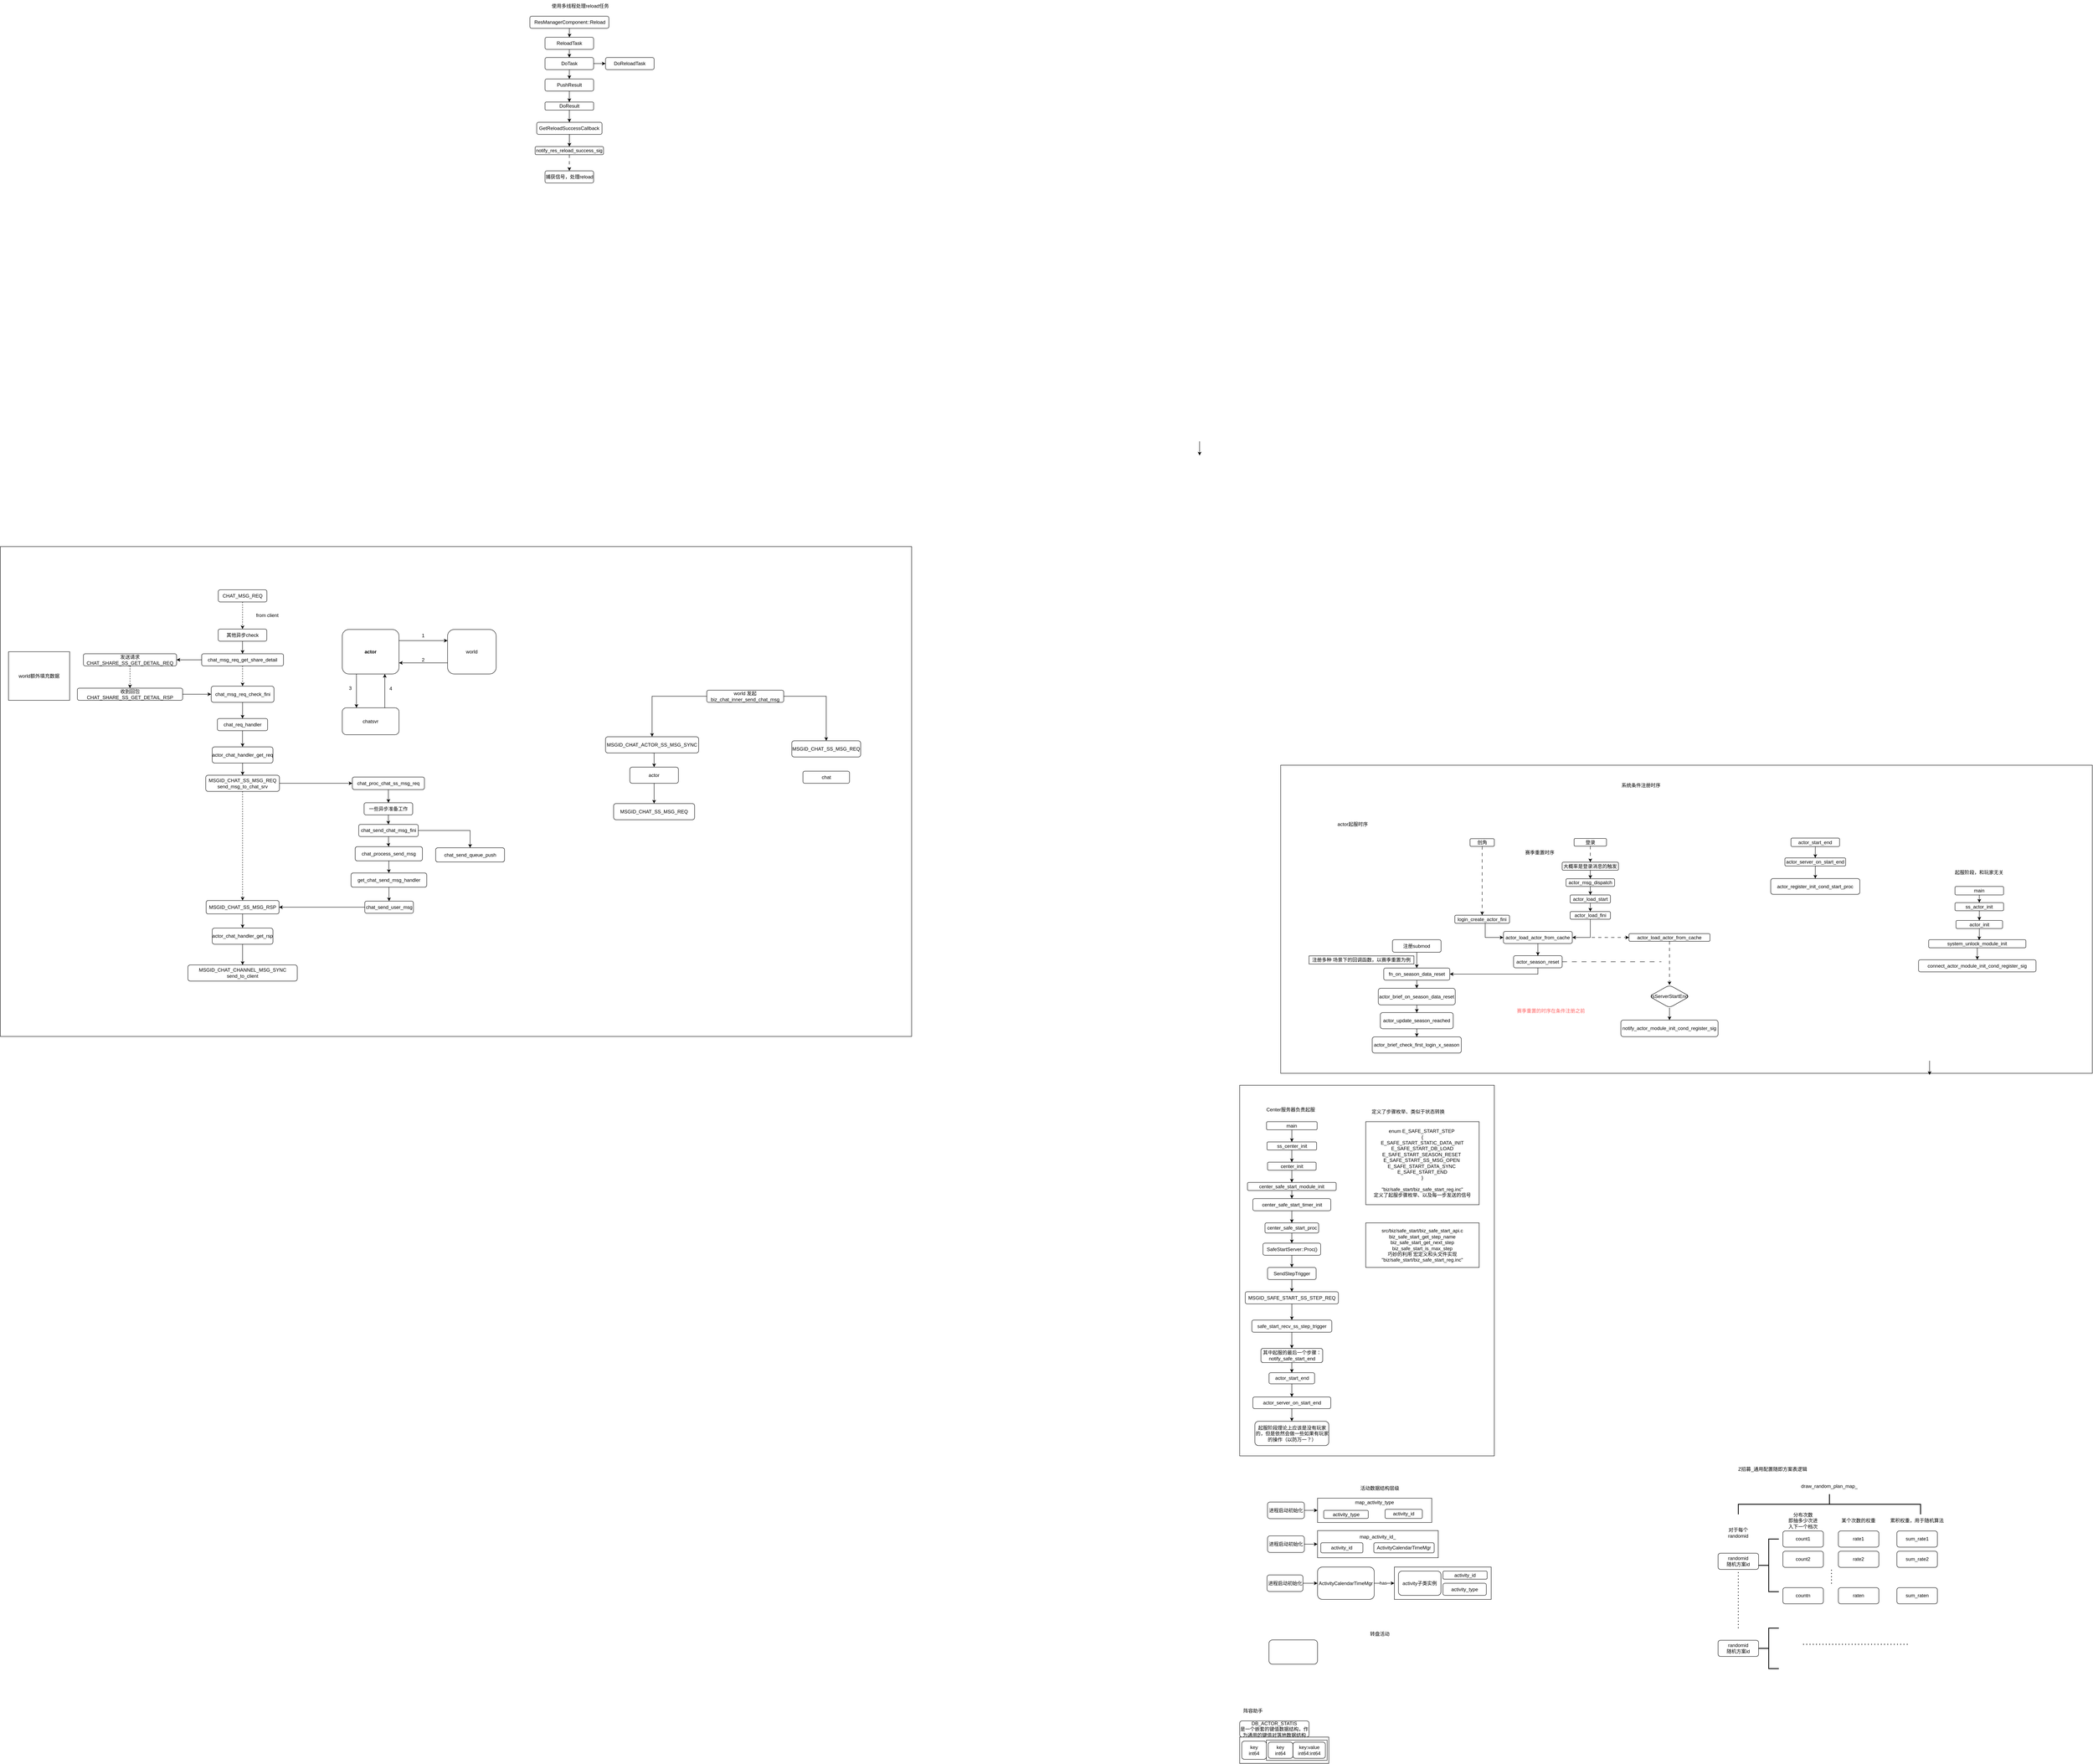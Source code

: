 <mxfile version="27.1.4">
  <diagram name="第 1 页" id="qeNGuSvpjeobcAF4kE78">
    <mxGraphModel dx="5676" dy="2407" grid="1" gridSize="10" guides="1" tooltips="1" connect="1" arrows="1" fold="1" page="1" pageScale="1" pageWidth="827" pageHeight="1169" math="0" shadow="0">
      <root>
        <mxCell id="0" />
        <mxCell id="1" parent="0" />
        <mxCell id="cu289itAmU5M3cn4rdSP-2" style="edgeStyle=orthogonalEdgeStyle;rounded=0;orthogonalLoop=1;jettySize=auto;html=1;" parent="1" source="cu289itAmU5M3cn4rdSP-1" target="cu289itAmU5M3cn4rdSP-5" edge="1">
          <mxGeometry relative="1" as="geometry">
            <mxPoint x="-1165.86" y="704.75" as="targetPoint" />
          </mxGeometry>
        </mxCell>
        <mxCell id="cu289itAmU5M3cn4rdSP-4" style="edgeStyle=orthogonalEdgeStyle;rounded=0;orthogonalLoop=1;jettySize=auto;html=1;" parent="1" source="cu289itAmU5M3cn4rdSP-1" target="cu289itAmU5M3cn4rdSP-6" edge="1">
          <mxGeometry relative="1" as="geometry">
            <mxPoint x="-1040.86" y="704.75" as="targetPoint" />
          </mxGeometry>
        </mxCell>
        <mxCell id="cu289itAmU5M3cn4rdSP-1" value="world 发起&lt;div&gt;&lt;span style=&quot;font-size: 12px;&quot;&gt;biz_chat_inner_send_chat_msg&lt;/span&gt;&lt;/div&gt;" style="rounded=1;whiteSpace=wrap;html=1;" parent="1" vertex="1">
          <mxGeometry x="-1085.86" y="584.75" width="190" height="30" as="geometry" />
        </mxCell>
        <mxCell id="cu289itAmU5M3cn4rdSP-9" style="edgeStyle=orthogonalEdgeStyle;rounded=0;orthogonalLoop=1;jettySize=auto;html=1;exitX=0.5;exitY=1;exitDx=0;exitDy=0;entryX=0.5;entryY=0;entryDx=0;entryDy=0;" parent="1" source="cu289itAmU5M3cn4rdSP-5" target="cu289itAmU5M3cn4rdSP-8" edge="1">
          <mxGeometry relative="1" as="geometry" />
        </mxCell>
        <mxCell id="cu289itAmU5M3cn4rdSP-5" value="&lt;span style=&quot;font-size: 12px;&quot;&gt;MSGID_CHAT_ACTOR_SS_MSG_SYNC&lt;/span&gt;" style="rounded=1;whiteSpace=wrap;html=1;" parent="1" vertex="1">
          <mxGeometry x="-1335.86" y="699.75" width="230" height="40" as="geometry" />
        </mxCell>
        <mxCell id="cu289itAmU5M3cn4rdSP-11" value="" style="edgeStyle=orthogonalEdgeStyle;rounded=0;orthogonalLoop=1;jettySize=auto;html=1;" parent="1" edge="1">
          <mxGeometry relative="1" as="geometry">
            <mxPoint x="131" y="-30" as="sourcePoint" />
            <mxPoint x="131" y="5" as="targetPoint" />
          </mxGeometry>
        </mxCell>
        <mxCell id="cu289itAmU5M3cn4rdSP-6" value="&lt;span style=&quot;font-size: 12px;&quot;&gt;MSGID_CHAT_SS_MSG_REQ&lt;/span&gt;" style="rounded=1;whiteSpace=wrap;html=1;" parent="1" vertex="1">
          <mxGeometry x="-875.86" y="709.75" width="170" height="40" as="geometry" />
        </mxCell>
        <mxCell id="cu289itAmU5M3cn4rdSP-13" value="" style="edgeStyle=orthogonalEdgeStyle;rounded=0;orthogonalLoop=1;jettySize=auto;html=1;" parent="1" source="cu289itAmU5M3cn4rdSP-8" target="cu289itAmU5M3cn4rdSP-12" edge="1">
          <mxGeometry relative="1" as="geometry" />
        </mxCell>
        <mxCell id="cu289itAmU5M3cn4rdSP-8" value="actor" style="rounded=1;whiteSpace=wrap;html=1;" parent="1" vertex="1">
          <mxGeometry x="-1275.86" y="774.75" width="120" height="40" as="geometry" />
        </mxCell>
        <mxCell id="cu289itAmU5M3cn4rdSP-10" value="chat" style="whiteSpace=wrap;html=1;rounded=1;" parent="1" vertex="1">
          <mxGeometry x="-848.36" y="784.75" width="115" height="30" as="geometry" />
        </mxCell>
        <mxCell id="cu289itAmU5M3cn4rdSP-12" value="&lt;span style=&quot;font-size: 12px;&quot;&gt;MSGID_CHAT_SS_MSG_REQ&lt;/span&gt;" style="whiteSpace=wrap;html=1;rounded=1;" parent="1" vertex="1">
          <mxGeometry x="-1315.86" y="864.75" width="200" height="40" as="geometry" />
        </mxCell>
        <mxCell id="B_ZItwu6gVvBXF_GVGWg-1" value="&lt;span style=&quot;font-size: 12px;&quot;&gt;actor_brief_check_first_login_x_season&lt;/span&gt;" style="rounded=1;whiteSpace=wrap;html=1;" parent="1" vertex="1">
          <mxGeometry x="557.25" y="1441" width="220" height="40" as="geometry" />
        </mxCell>
        <mxCell id="B_ZItwu6gVvBXF_GVGWg-6" style="edgeStyle=orthogonalEdgeStyle;rounded=0;orthogonalLoop=1;jettySize=auto;html=1;" parent="1" source="B_ZItwu6gVvBXF_GVGWg-2" target="B_ZItwu6gVvBXF_GVGWg-1" edge="1">
          <mxGeometry relative="1" as="geometry" />
        </mxCell>
        <mxCell id="B_ZItwu6gVvBXF_GVGWg-2" value="&lt;span style=&quot;font-size: 12px;&quot;&gt;actor_update_season_reached&lt;/span&gt;" style="rounded=1;whiteSpace=wrap;html=1;" parent="1" vertex="1">
          <mxGeometry x="577.25" y="1381" width="180" height="40" as="geometry" />
        </mxCell>
        <mxCell id="B_ZItwu6gVvBXF_GVGWg-3" value="actor起服时序" style="text;html=1;align=center;verticalAlign=middle;whiteSpace=wrap;rounded=0;" parent="1" vertex="1">
          <mxGeometry x="462.25" y="900.5" width="94" height="30" as="geometry" />
        </mxCell>
        <mxCell id="B_ZItwu6gVvBXF_GVGWg-5" style="edgeStyle=orthogonalEdgeStyle;rounded=0;orthogonalLoop=1;jettySize=auto;html=1;" parent="1" source="B_ZItwu6gVvBXF_GVGWg-4" target="B_ZItwu6gVvBXF_GVGWg-2" edge="1">
          <mxGeometry relative="1" as="geometry" />
        </mxCell>
        <mxCell id="B_ZItwu6gVvBXF_GVGWg-4" value="&lt;span style=&quot;font-size: 12px;&quot;&gt;actor_brief_on_season_data_reset&lt;/span&gt;" style="rounded=1;whiteSpace=wrap;html=1;" parent="1" vertex="1">
          <mxGeometry x="572.25" y="1321" width="190" height="41" as="geometry" />
        </mxCell>
        <mxCell id="B_ZItwu6gVvBXF_GVGWg-11" style="edgeStyle=orthogonalEdgeStyle;rounded=0;orthogonalLoop=1;jettySize=auto;html=1;entryX=0.5;entryY=0;entryDx=0;entryDy=0;" parent="1" source="B_ZItwu6gVvBXF_GVGWg-7" target="B_ZItwu6gVvBXF_GVGWg-10" edge="1">
          <mxGeometry relative="1" as="geometry" />
        </mxCell>
        <mxCell id="B_ZItwu6gVvBXF_GVGWg-7" value="注册submod" style="rounded=1;whiteSpace=wrap;html=1;" parent="1" vertex="1">
          <mxGeometry x="607.25" y="1201" width="120" height="31" as="geometry" />
        </mxCell>
        <mxCell id="B_ZItwu6gVvBXF_GVGWg-12" style="edgeStyle=orthogonalEdgeStyle;rounded=0;orthogonalLoop=1;jettySize=auto;html=1;entryX=0.5;entryY=0;entryDx=0;entryDy=0;" parent="1" source="B_ZItwu6gVvBXF_GVGWg-10" target="B_ZItwu6gVvBXF_GVGWg-4" edge="1">
          <mxGeometry relative="1" as="geometry" />
        </mxCell>
        <mxCell id="B_ZItwu6gVvBXF_GVGWg-10" value="&lt;span style=&quot;font-size: 12px;&quot;&gt;fn_on_season_data_reset&lt;/span&gt;" style="rounded=1;whiteSpace=wrap;html=1;" parent="1" vertex="1">
          <mxGeometry x="585.75" y="1271" width="163" height="30" as="geometry" />
        </mxCell>
        <mxCell id="B_ZItwu6gVvBXF_GVGWg-13" value="注册多种 场景下的回调函数，以赛季重置为例" style="rounded=0;whiteSpace=wrap;html=1;" parent="1" vertex="1">
          <mxGeometry x="401.25" y="1241" width="259" height="20" as="geometry" />
        </mxCell>
        <mxCell id="B_ZItwu6gVvBXF_GVGWg-36" style="edgeStyle=orthogonalEdgeStyle;rounded=0;orthogonalLoop=1;jettySize=auto;html=1;entryX=1;entryY=0.5;entryDx=0;entryDy=0;" parent="1" source="B_ZItwu6gVvBXF_GVGWg-14" target="B_ZItwu6gVvBXF_GVGWg-10" edge="1">
          <mxGeometry relative="1" as="geometry">
            <Array as="points">
              <mxPoint x="966.25" y="1285.5" />
            </Array>
          </mxGeometry>
        </mxCell>
        <mxCell id="B_ZItwu6gVvBXF_GVGWg-14" value="&lt;span style=&quot;font-size: 12px;&quot;&gt;actor_season_reset&lt;/span&gt;" style="rounded=1;whiteSpace=wrap;html=1;" parent="1" vertex="1">
          <mxGeometry x="906.25" y="1240.5" width="120" height="30" as="geometry" />
        </mxCell>
        <mxCell id="B_ZItwu6gVvBXF_GVGWg-35" style="edgeStyle=orthogonalEdgeStyle;rounded=0;orthogonalLoop=1;jettySize=auto;html=1;entryX=0.5;entryY=0;entryDx=0;entryDy=0;" parent="1" source="B_ZItwu6gVvBXF_GVGWg-15" target="B_ZItwu6gVvBXF_GVGWg-14" edge="1">
          <mxGeometry relative="1" as="geometry" />
        </mxCell>
        <mxCell id="B_ZItwu6gVvBXF_GVGWg-65" style="edgeStyle=orthogonalEdgeStyle;rounded=0;orthogonalLoop=1;jettySize=auto;html=1;exitX=1;exitY=0.5;exitDx=0;exitDy=0;dashed=1;dashPattern=8 8;" parent="1" source="B_ZItwu6gVvBXF_GVGWg-15" target="B_ZItwu6gVvBXF_GVGWg-54" edge="1">
          <mxGeometry relative="1" as="geometry" />
        </mxCell>
        <mxCell id="B_ZItwu6gVvBXF_GVGWg-15" value="&lt;span style=&quot;font-size: 12px;&quot;&gt;actor_load_actor_from_cache&lt;/span&gt;" style="rounded=1;whiteSpace=wrap;html=1;" parent="1" vertex="1">
          <mxGeometry x="881.25" y="1180.5" width="170" height="30" as="geometry" />
        </mxCell>
        <mxCell id="B_ZItwu6gVvBXF_GVGWg-30" style="edgeStyle=orthogonalEdgeStyle;rounded=0;orthogonalLoop=1;jettySize=auto;html=1;entryX=0;entryY=0.5;entryDx=0;entryDy=0;" parent="1" source="B_ZItwu6gVvBXF_GVGWg-16" target="B_ZItwu6gVvBXF_GVGWg-15" edge="1">
          <mxGeometry relative="1" as="geometry">
            <Array as="points">
              <mxPoint x="836.25" y="1195.5" />
            </Array>
          </mxGeometry>
        </mxCell>
        <mxCell id="B_ZItwu6gVvBXF_GVGWg-16" value="&lt;span style=&quot;font-size: 12px;&quot;&gt;login_create_actor_fini&lt;/span&gt;" style="rounded=1;whiteSpace=wrap;html=1;" parent="1" vertex="1">
          <mxGeometry x="761.25" y="1140.5" width="135" height="20" as="geometry" />
        </mxCell>
        <mxCell id="B_ZItwu6gVvBXF_GVGWg-34" style="edgeStyle=orthogonalEdgeStyle;rounded=0;orthogonalLoop=1;jettySize=auto;html=1;dashed=1;dashPattern=8 8;" parent="1" source="B_ZItwu6gVvBXF_GVGWg-17" target="B_ZItwu6gVvBXF_GVGWg-16" edge="1">
          <mxGeometry relative="1" as="geometry" />
        </mxCell>
        <mxCell id="B_ZItwu6gVvBXF_GVGWg-17" value="创角" style="rounded=1;whiteSpace=wrap;html=1;" parent="1" vertex="1">
          <mxGeometry x="798.75" y="951.5" width="60" height="19" as="geometry" />
        </mxCell>
        <mxCell id="B_ZItwu6gVvBXF_GVGWg-33" style="edgeStyle=orthogonalEdgeStyle;rounded=0;orthogonalLoop=1;jettySize=auto;html=1;entryX=0.5;entryY=0;entryDx=0;entryDy=0;dashed=1;dashPattern=8 8;" parent="1" source="B_ZItwu6gVvBXF_GVGWg-18" target="B_ZItwu6gVvBXF_GVGWg-22" edge="1">
          <mxGeometry relative="1" as="geometry" />
        </mxCell>
        <mxCell id="B_ZItwu6gVvBXF_GVGWg-18" value="登录" style="rounded=1;whiteSpace=wrap;html=1;" parent="1" vertex="1">
          <mxGeometry x="1055.75" y="951" width="80" height="19" as="geometry" />
        </mxCell>
        <mxCell id="B_ZItwu6gVvBXF_GVGWg-29" style="edgeStyle=orthogonalEdgeStyle;rounded=0;orthogonalLoop=1;jettySize=auto;html=1;entryX=1;entryY=0.5;entryDx=0;entryDy=0;" parent="1" source="B_ZItwu6gVvBXF_GVGWg-19" target="B_ZItwu6gVvBXF_GVGWg-15" edge="1">
          <mxGeometry relative="1" as="geometry" />
        </mxCell>
        <mxCell id="B_ZItwu6gVvBXF_GVGWg-19" value="&lt;span style=&quot;font-size: 12px;&quot;&gt;actor_load_fini&lt;/span&gt;" style="rounded=1;whiteSpace=wrap;html=1;" parent="1" vertex="1">
          <mxGeometry x="1046" y="1131.5" width="99.5" height="19" as="geometry" />
        </mxCell>
        <mxCell id="B_ZItwu6gVvBXF_GVGWg-28" style="edgeStyle=orthogonalEdgeStyle;rounded=0;orthogonalLoop=1;jettySize=auto;html=1;entryX=0.5;entryY=0;entryDx=0;entryDy=0;" parent="1" source="B_ZItwu6gVvBXF_GVGWg-20" target="B_ZItwu6gVvBXF_GVGWg-19" edge="1">
          <mxGeometry relative="1" as="geometry" />
        </mxCell>
        <mxCell id="B_ZItwu6gVvBXF_GVGWg-20" value="&lt;span style=&quot;font-size: 12px;&quot;&gt;actor_load_start&lt;/span&gt;" style="rounded=1;whiteSpace=wrap;html=1;" parent="1" vertex="1">
          <mxGeometry x="1046" y="1090.5" width="99.5" height="20" as="geometry" />
        </mxCell>
        <mxCell id="B_ZItwu6gVvBXF_GVGWg-26" style="edgeStyle=orthogonalEdgeStyle;rounded=0;orthogonalLoop=1;jettySize=auto;html=1;entryX=0.5;entryY=0;entryDx=0;entryDy=0;" parent="1" source="B_ZItwu6gVvBXF_GVGWg-21" target="B_ZItwu6gVvBXF_GVGWg-20" edge="1">
          <mxGeometry relative="1" as="geometry" />
        </mxCell>
        <mxCell id="B_ZItwu6gVvBXF_GVGWg-21" value="&lt;span style=&quot;font-size: 12px;&quot;&gt;actor_msg_dispatch&lt;/span&gt;" style="rounded=1;whiteSpace=wrap;html=1;" parent="1" vertex="1">
          <mxGeometry x="1035.75" y="1050.5" width="120" height="19" as="geometry" />
        </mxCell>
        <mxCell id="B_ZItwu6gVvBXF_GVGWg-23" style="edgeStyle=orthogonalEdgeStyle;rounded=0;orthogonalLoop=1;jettySize=auto;html=1;entryX=0.5;entryY=0;entryDx=0;entryDy=0;" parent="1" source="B_ZItwu6gVvBXF_GVGWg-22" target="B_ZItwu6gVvBXF_GVGWg-21" edge="1">
          <mxGeometry relative="1" as="geometry" />
        </mxCell>
        <mxCell id="B_ZItwu6gVvBXF_GVGWg-22" value="大概率是登录消息的触发" style="rounded=1;whiteSpace=wrap;html=1;" parent="1" vertex="1">
          <mxGeometry x="1026.25" y="1009.5" width="139" height="20" as="geometry" />
        </mxCell>
        <mxCell id="B_ZItwu6gVvBXF_GVGWg-37" value="赛季重置时序" style="text;html=1;align=center;verticalAlign=middle;whiteSpace=wrap;rounded=0;" parent="1" vertex="1">
          <mxGeometry x="921.25" y="970.5" width="100" height="30" as="geometry" />
        </mxCell>
        <mxCell id="B_ZItwu6gVvBXF_GVGWg-38" value="系统条件注册时序" style="text;html=1;align=center;verticalAlign=middle;whiteSpace=wrap;rounded=0;" parent="1" vertex="1">
          <mxGeometry x="1155.75" y="810.5" width="130" height="19" as="geometry" />
        </mxCell>
        <mxCell id="B_ZItwu6gVvBXF_GVGWg-39" value="&lt;span style=&quot;font-size: 12px;&quot;&gt;connect_actor_module_init_cond_register_sig&lt;/span&gt;" style="rounded=1;whiteSpace=wrap;html=1;" parent="1" vertex="1">
          <mxGeometry x="1906.25" y="1250.5" width="290" height="30" as="geometry" />
        </mxCell>
        <mxCell id="B_ZItwu6gVvBXF_GVGWg-51" style="edgeStyle=orthogonalEdgeStyle;rounded=0;orthogonalLoop=1;jettySize=auto;html=1;" parent="1" source="B_ZItwu6gVvBXF_GVGWg-40" target="B_ZItwu6gVvBXF_GVGWg-39" edge="1">
          <mxGeometry relative="1" as="geometry" />
        </mxCell>
        <mxCell id="B_ZItwu6gVvBXF_GVGWg-40" value="&lt;span style=&quot;font-size: 12px;&quot;&gt;system_unlock_module_init&lt;/span&gt;" style="rounded=1;whiteSpace=wrap;html=1;" parent="1" vertex="1">
          <mxGeometry x="1931.25" y="1201" width="240" height="20" as="geometry" />
        </mxCell>
        <mxCell id="B_ZItwu6gVvBXF_GVGWg-41" value="&lt;span style=&quot;font-size: 12px;&quot;&gt;actor_init&lt;/span&gt;" style="rounded=1;whiteSpace=wrap;html=1;" parent="1" vertex="1">
          <mxGeometry x="1998.75" y="1153.5" width="115" height="20" as="geometry" />
        </mxCell>
        <mxCell id="B_ZItwu6gVvBXF_GVGWg-48" style="edgeStyle=orthogonalEdgeStyle;rounded=0;orthogonalLoop=1;jettySize=auto;html=1;entryX=0.5;entryY=0;entryDx=0;entryDy=0;" parent="1" source="B_ZItwu6gVvBXF_GVGWg-42" target="B_ZItwu6gVvBXF_GVGWg-41" edge="1">
          <mxGeometry relative="1" as="geometry" />
        </mxCell>
        <mxCell id="B_ZItwu6gVvBXF_GVGWg-42" value="&lt;span style=&quot;font-size: 12px;&quot;&gt;ss_actor_init&lt;/span&gt;" style="rounded=1;whiteSpace=wrap;html=1;" parent="1" vertex="1">
          <mxGeometry x="1996.25" y="1109.5" width="120" height="20" as="geometry" />
        </mxCell>
        <mxCell id="B_ZItwu6gVvBXF_GVGWg-45" style="edgeStyle=orthogonalEdgeStyle;rounded=0;orthogonalLoop=1;jettySize=auto;html=1;exitX=0.5;exitY=1;exitDx=0;exitDy=0;entryX=0.5;entryY=0;entryDx=0;entryDy=0;" parent="1" source="B_ZItwu6gVvBXF_GVGWg-43" target="B_ZItwu6gVvBXF_GVGWg-42" edge="1">
          <mxGeometry relative="1" as="geometry" />
        </mxCell>
        <mxCell id="B_ZItwu6gVvBXF_GVGWg-43" value="&lt;span style=&quot;font-size: 12px;&quot;&gt;main&lt;/span&gt;" style="rounded=1;whiteSpace=wrap;html=1;" parent="1" vertex="1">
          <mxGeometry x="1996.25" y="1069.5" width="120" height="21" as="geometry" />
        </mxCell>
        <mxCell id="B_ZItwu6gVvBXF_GVGWg-44" value="起服阶段，和玩家无关" style="text;html=1;align=center;verticalAlign=middle;whiteSpace=wrap;rounded=0;" parent="1" vertex="1">
          <mxGeometry x="1976.25" y="1019.5" width="160" height="30" as="geometry" />
        </mxCell>
        <mxCell id="B_ZItwu6gVvBXF_GVGWg-49" style="edgeStyle=orthogonalEdgeStyle;rounded=0;orthogonalLoop=1;jettySize=auto;html=1;entryX=0.518;entryY=0.048;entryDx=0;entryDy=0;entryPerimeter=0;" parent="1" source="B_ZItwu6gVvBXF_GVGWg-41" target="B_ZItwu6gVvBXF_GVGWg-40" edge="1">
          <mxGeometry relative="1" as="geometry" />
        </mxCell>
        <mxCell id="B_ZItwu6gVvBXF_GVGWg-53" value="&lt;span style=&quot;font-size: 12px;&quot;&gt;notify_actor_module_init_cond_register_sig&lt;/span&gt;" style="rounded=1;whiteSpace=wrap;html=1;" parent="1" vertex="1">
          <mxGeometry x="1171.25" y="1399.5" width="240" height="41" as="geometry" />
        </mxCell>
        <mxCell id="B_ZItwu6gVvBXF_GVGWg-56" value="" style="edgeStyle=orthogonalEdgeStyle;rounded=0;orthogonalLoop=1;jettySize=auto;html=1;dashed=1;dashPattern=8 8;" parent="1" source="B_ZItwu6gVvBXF_GVGWg-54" target="B_ZItwu6gVvBXF_GVGWg-55" edge="1">
          <mxGeometry relative="1" as="geometry" />
        </mxCell>
        <mxCell id="B_ZItwu6gVvBXF_GVGWg-54" value="&lt;span style=&quot;font-size: 12px;&quot;&gt;actor_load_actor_from_cache&lt;/span&gt;" style="rounded=1;whiteSpace=wrap;html=1;" parent="1" vertex="1">
          <mxGeometry x="1191.25" y="1186" width="200" height="19" as="geometry" />
        </mxCell>
        <mxCell id="B_ZItwu6gVvBXF_GVGWg-57" style="edgeStyle=orthogonalEdgeStyle;rounded=0;orthogonalLoop=1;jettySize=auto;html=1;entryX=0.5;entryY=0;entryDx=0;entryDy=0;" parent="1" source="B_ZItwu6gVvBXF_GVGWg-55" target="B_ZItwu6gVvBXF_GVGWg-53" edge="1">
          <mxGeometry relative="1" as="geometry" />
        </mxCell>
        <mxCell id="B_ZItwu6gVvBXF_GVGWg-55" value="&lt;span style=&quot;font-size: 12px;&quot;&gt;IsServerStartEnd&lt;/span&gt;" style="rhombus;whiteSpace=wrap;html=1;rounded=1;" parent="1" vertex="1">
          <mxGeometry x="1241.25" y="1313" width="100" height="56" as="geometry" />
        </mxCell>
        <mxCell id="B_ZItwu6gVvBXF_GVGWg-58" value="&lt;span style=&quot;font-size: 12px;&quot;&gt;actor_register_init_cond_start_proc&lt;/span&gt;" style="rounded=1;whiteSpace=wrap;html=1;" parent="1" vertex="1">
          <mxGeometry x="1541.25" y="1050" width="220" height="39" as="geometry" />
        </mxCell>
        <mxCell id="B_ZItwu6gVvBXF_GVGWg-62" style="edgeStyle=orthogonalEdgeStyle;rounded=0;orthogonalLoop=1;jettySize=auto;html=1;" parent="1" source="B_ZItwu6gVvBXF_GVGWg-59" target="B_ZItwu6gVvBXF_GVGWg-58" edge="1">
          <mxGeometry relative="1" as="geometry" />
        </mxCell>
        <mxCell id="B_ZItwu6gVvBXF_GVGWg-59" value="&lt;span style=&quot;font-size: 12px;&quot;&gt;actor_server_on_start_end&lt;/span&gt;" style="rounded=1;whiteSpace=wrap;html=1;" parent="1" vertex="1">
          <mxGeometry x="1576.25" y="999" width="150" height="20" as="geometry" />
        </mxCell>
        <mxCell id="B_ZItwu6gVvBXF_GVGWg-64" style="edgeStyle=orthogonalEdgeStyle;rounded=0;orthogonalLoop=1;jettySize=auto;html=1;entryX=0.5;entryY=0;entryDx=0;entryDy=0;" parent="1" source="B_ZItwu6gVvBXF_GVGWg-63" target="B_ZItwu6gVvBXF_GVGWg-59" edge="1">
          <mxGeometry relative="1" as="geometry" />
        </mxCell>
        <mxCell id="B_ZItwu6gVvBXF_GVGWg-63" value="&lt;span style=&quot;font-size: 12px;&quot;&gt;actor_start_end&lt;/span&gt;" style="rounded=1;whiteSpace=wrap;html=1;" parent="1" vertex="1">
          <mxGeometry x="1591.25" y="950" width="120" height="21" as="geometry" />
        </mxCell>
        <mxCell id="B_ZItwu6gVvBXF_GVGWg-66" value="" style="endArrow=none;html=1;rounded=0;exitX=1;exitY=0.5;exitDx=0;exitDy=0;dashed=1;dashPattern=12 12;" parent="1" source="B_ZItwu6gVvBXF_GVGWg-14" edge="1">
          <mxGeometry width="50" height="50" relative="1" as="geometry">
            <mxPoint x="1101.25" y="1300.5" as="sourcePoint" />
            <mxPoint x="1271.25" y="1255.5" as="targetPoint" />
          </mxGeometry>
        </mxCell>
        <mxCell id="B_ZItwu6gVvBXF_GVGWg-67" value="&lt;font style=&quot;color: rgb(255, 102, 102);&quot;&gt;赛季重置的时序在条件注册之前&lt;/font&gt;" style="text;html=1;align=center;verticalAlign=middle;whiteSpace=wrap;rounded=0;" parent="1" vertex="1">
          <mxGeometry x="906.25" y="1362" width="185" height="29.5" as="geometry" />
        </mxCell>
        <mxCell id="B_ZItwu6gVvBXF_GVGWg-68" value="Center服务器负责起服" style="text;html=1;align=center;verticalAlign=middle;whiteSpace=wrap;rounded=0;" parent="1" vertex="1">
          <mxGeometry x="241.25" y="1610.5" width="230" height="20" as="geometry" />
        </mxCell>
        <mxCell id="B_ZItwu6gVvBXF_GVGWg-71" value="" style="edgeStyle=orthogonalEdgeStyle;rounded=0;orthogonalLoop=1;jettySize=auto;html=1;" parent="1" source="B_ZItwu6gVvBXF_GVGWg-69" target="B_ZItwu6gVvBXF_GVGWg-70" edge="1">
          <mxGeometry relative="1" as="geometry" />
        </mxCell>
        <mxCell id="B_ZItwu6gVvBXF_GVGWg-69" value="main" style="rounded=1;whiteSpace=wrap;html=1;" parent="1" vertex="1">
          <mxGeometry x="296.25" y="1650.5" width="125" height="20" as="geometry" />
        </mxCell>
        <mxCell id="B_ZItwu6gVvBXF_GVGWg-73" value="" style="edgeStyle=orthogonalEdgeStyle;rounded=0;orthogonalLoop=1;jettySize=auto;html=1;" parent="1" source="B_ZItwu6gVvBXF_GVGWg-70" target="B_ZItwu6gVvBXF_GVGWg-72" edge="1">
          <mxGeometry relative="1" as="geometry" />
        </mxCell>
        <mxCell id="B_ZItwu6gVvBXF_GVGWg-70" value="&lt;span style=&quot;font-size: 12px;&quot;&gt;ss_center_init&lt;/span&gt;" style="whiteSpace=wrap;html=1;rounded=1;" parent="1" vertex="1">
          <mxGeometry x="297.5" y="1700.5" width="122.5" height="20" as="geometry" />
        </mxCell>
        <mxCell id="B_ZItwu6gVvBXF_GVGWg-75" style="edgeStyle=orthogonalEdgeStyle;rounded=0;orthogonalLoop=1;jettySize=auto;html=1;entryX=0.5;entryY=0;entryDx=0;entryDy=0;" parent="1" source="B_ZItwu6gVvBXF_GVGWg-72" target="B_ZItwu6gVvBXF_GVGWg-74" edge="1">
          <mxGeometry relative="1" as="geometry" />
        </mxCell>
        <mxCell id="B_ZItwu6gVvBXF_GVGWg-72" value="&lt;span style=&quot;font-size: 12px;&quot;&gt;center_init&lt;/span&gt;" style="whiteSpace=wrap;html=1;rounded=1;" parent="1" vertex="1">
          <mxGeometry x="298.75" y="1750.5" width="120" height="20" as="geometry" />
        </mxCell>
        <mxCell id="B_ZItwu6gVvBXF_GVGWg-77" style="edgeStyle=orthogonalEdgeStyle;rounded=0;orthogonalLoop=1;jettySize=auto;html=1;" parent="1" source="B_ZItwu6gVvBXF_GVGWg-74" target="B_ZItwu6gVvBXF_GVGWg-76" edge="1">
          <mxGeometry relative="1" as="geometry" />
        </mxCell>
        <mxCell id="B_ZItwu6gVvBXF_GVGWg-74" value="&lt;span style=&quot;font-size: 12px;&quot;&gt;center_safe_start_module_init&lt;/span&gt;" style="rounded=1;whiteSpace=wrap;html=1;" parent="1" vertex="1">
          <mxGeometry x="249.25" y="1800.5" width="219" height="20" as="geometry" />
        </mxCell>
        <mxCell id="B_ZItwu6gVvBXF_GVGWg-79" value="" style="edgeStyle=orthogonalEdgeStyle;rounded=0;orthogonalLoop=1;jettySize=auto;html=1;" parent="1" source="B_ZItwu6gVvBXF_GVGWg-76" target="B_ZItwu6gVvBXF_GVGWg-78" edge="1">
          <mxGeometry relative="1" as="geometry" />
        </mxCell>
        <mxCell id="B_ZItwu6gVvBXF_GVGWg-76" value="&lt;span style=&quot;font-size: 12px;&quot;&gt;center_safe_start_timer_init&lt;/span&gt;" style="rounded=1;whiteSpace=wrap;html=1;" parent="1" vertex="1">
          <mxGeometry x="262.5" y="1840.5" width="192.5" height="30" as="geometry" />
        </mxCell>
        <mxCell id="B_ZItwu6gVvBXF_GVGWg-81" value="" style="edgeStyle=orthogonalEdgeStyle;rounded=0;orthogonalLoop=1;jettySize=auto;html=1;" parent="1" source="B_ZItwu6gVvBXF_GVGWg-78" target="B_ZItwu6gVvBXF_GVGWg-80" edge="1">
          <mxGeometry relative="1" as="geometry" />
        </mxCell>
        <mxCell id="B_ZItwu6gVvBXF_GVGWg-78" value="&lt;span style=&quot;font-size: 12px;&quot;&gt;center_safe_start_proc&lt;/span&gt;" style="whiteSpace=wrap;html=1;rounded=1;" parent="1" vertex="1">
          <mxGeometry x="292.5" y="1900.5" width="132.5" height="25" as="geometry" />
        </mxCell>
        <mxCell id="B_ZItwu6gVvBXF_GVGWg-83" value="" style="edgeStyle=orthogonalEdgeStyle;rounded=0;orthogonalLoop=1;jettySize=auto;html=1;" parent="1" source="B_ZItwu6gVvBXF_GVGWg-80" target="B_ZItwu6gVvBXF_GVGWg-82" edge="1">
          <mxGeometry relative="1" as="geometry" />
        </mxCell>
        <mxCell id="B_ZItwu6gVvBXF_GVGWg-80" value="&lt;span style=&quot;font-size: 12px;&quot;&gt;SafeStartServer::Proc()&lt;/span&gt;" style="whiteSpace=wrap;html=1;rounded=1;" parent="1" vertex="1">
          <mxGeometry x="287.5" y="1950.5" width="142.5" height="30" as="geometry" />
        </mxCell>
        <mxCell id="B_ZItwu6gVvBXF_GVGWg-85" value="" style="edgeStyle=orthogonalEdgeStyle;rounded=0;orthogonalLoop=1;jettySize=auto;html=1;" parent="1" source="B_ZItwu6gVvBXF_GVGWg-82" target="B_ZItwu6gVvBXF_GVGWg-84" edge="1">
          <mxGeometry relative="1" as="geometry" />
        </mxCell>
        <mxCell id="B_ZItwu6gVvBXF_GVGWg-82" value="&lt;span style=&quot;font-size: 12px;&quot;&gt;SendStepTrigger&lt;/span&gt;" style="whiteSpace=wrap;html=1;rounded=1;" parent="1" vertex="1">
          <mxGeometry x="298.75" y="2010.5" width="120" height="30" as="geometry" />
        </mxCell>
        <mxCell id="B_ZItwu6gVvBXF_GVGWg-87" value="" style="edgeStyle=orthogonalEdgeStyle;rounded=0;orthogonalLoop=1;jettySize=auto;html=1;" parent="1" source="B_ZItwu6gVvBXF_GVGWg-84" target="B_ZItwu6gVvBXF_GVGWg-86" edge="1">
          <mxGeometry relative="1" as="geometry" />
        </mxCell>
        <mxCell id="B_ZItwu6gVvBXF_GVGWg-84" value="&lt;span style=&quot;font-size: 12px;&quot;&gt;MSGID_SAFE_START_SS_STEP_REQ&lt;/span&gt;" style="whiteSpace=wrap;html=1;rounded=1;" parent="1" vertex="1">
          <mxGeometry x="243.75" y="2070.5" width="230" height="30" as="geometry" />
        </mxCell>
        <mxCell id="B_ZItwu6gVvBXF_GVGWg-93" value="" style="edgeStyle=orthogonalEdgeStyle;rounded=0;orthogonalLoop=1;jettySize=auto;html=1;" parent="1" source="B_ZItwu6gVvBXF_GVGWg-86" target="B_ZItwu6gVvBXF_GVGWg-92" edge="1">
          <mxGeometry relative="1" as="geometry" />
        </mxCell>
        <mxCell id="B_ZItwu6gVvBXF_GVGWg-86" value="&lt;span style=&quot;font-size: 12px;&quot;&gt;safe_start_recv_ss_step_trigger&lt;/span&gt;" style="whiteSpace=wrap;html=1;rounded=1;" parent="1" vertex="1">
          <mxGeometry x="260" y="2140.5" width="197.5" height="30" as="geometry" />
        </mxCell>
        <mxCell id="B_ZItwu6gVvBXF_GVGWg-88" value="&lt;div&gt;&lt;span style=&quot;font-size: 12px;&quot;&gt;enum E_SAFE_START_STEP&amp;nbsp;&lt;/span&gt;&lt;/div&gt;&lt;div&gt;&lt;span style=&quot;font-size: 12px;&quot;&gt;{&lt;/span&gt;&lt;/div&gt;&lt;div&gt;&lt;span style=&quot;font-size: 12px;&quot;&gt;E_SAFE_START_STATIC_DATA_INIT&lt;/span&gt;&lt;/div&gt;&lt;div&gt;&lt;div style=&quot;&quot;&gt;&lt;span style=&quot;font-size: 12px;&quot;&gt;E_SAFE_START_DB_LOAD&lt;/span&gt;&lt;/div&gt;&lt;div style=&quot;&quot;&gt;&lt;span style=&quot;font-size: 12px;&quot;&gt;E_SAFE_START_SEASON_RESET&amp;nbsp;&lt;/span&gt;&lt;/div&gt;&lt;div style=&quot;&quot;&gt;&lt;span style=&quot;font-size: 12px;&quot;&gt;E_SAFE_START_SS_MSG_OPEN&amp;nbsp;&lt;/span&gt;&lt;/div&gt;&lt;div style=&quot;&quot;&gt;&lt;span style=&quot;font-size: 12px;&quot;&gt;E_SAFE_START_DATA_SYNC&amp;nbsp;&lt;/span&gt;&lt;/div&gt;&lt;div style=&quot;&quot;&gt;&lt;span style=&quot;font-size: 12px;&quot;&gt;E_SAFE_START_END&lt;/span&gt;&lt;/div&gt;&lt;/div&gt;&lt;div style=&quot;&quot;&gt;&lt;span style=&quot;font-size: 12px;&quot;&gt;}&lt;/span&gt;&lt;/div&gt;&lt;div style=&quot;&quot;&gt;&lt;span style=&quot;font-size: 12px;&quot;&gt;&lt;br&gt;&lt;/span&gt;&lt;/div&gt;&lt;div style=&quot;&quot;&gt;&lt;span style=&quot;font-size: 12px;&quot;&gt;&quot;biz/safe_start/biz_safe_start_reg.inc&quot;&lt;/span&gt;&lt;/div&gt;&lt;div style=&quot;&quot;&gt;&lt;span style=&quot;font-size: 12px;&quot;&gt;定义了起服步骤枚举、以及每一步发送的信号&lt;/span&gt;&lt;/div&gt;" style="rounded=0;whiteSpace=wrap;html=1;" parent="1" vertex="1">
          <mxGeometry x="541.25" y="1650.5" width="280" height="205" as="geometry" />
        </mxCell>
        <mxCell id="B_ZItwu6gVvBXF_GVGWg-89" value="定义了步骤枚举、类似于状态转换" style="text;html=1;align=center;verticalAlign=middle;whiteSpace=wrap;rounded=0;" parent="1" vertex="1">
          <mxGeometry x="540.75" y="1610.5" width="210" height="30" as="geometry" />
        </mxCell>
        <mxCell id="B_ZItwu6gVvBXF_GVGWg-91" value="&lt;span style=&quot;font-size: 12px;&quot;&gt;src/biz/safe_start/biz_safe_start_api.c&lt;/span&gt;&lt;div&gt;&lt;span style=&quot;font-size: 12px;&quot;&gt;biz_safe_start_get_step_name&lt;/span&gt;&lt;/div&gt;&lt;div&gt;&lt;span style=&quot;font-size: 12px;&quot;&gt;biz_safe_start_get_next_step&lt;/span&gt;&lt;/div&gt;&lt;div&gt;&lt;span style=&quot;font-size: 12px;&quot;&gt;biz_safe_start_is_max_step&lt;/span&gt;&lt;/div&gt;&lt;div&gt;&lt;span style=&quot;font-size: 12px;&quot;&gt;巧妙的利用 宏定义和头文件实现&lt;/span&gt;&lt;/div&gt;&lt;div&gt;&lt;span style=&quot;font-size: 12px;&quot;&gt;&quot;biz/safe_start/biz_safe_start_reg.inc&quot;&lt;/span&gt;&lt;/div&gt;" style="rounded=0;whiteSpace=wrap;html=1;" parent="1" vertex="1">
          <mxGeometry x="541.25" y="1900.5" width="280" height="110" as="geometry" />
        </mxCell>
        <mxCell id="B_ZItwu6gVvBXF_GVGWg-95" value="" style="edgeStyle=orthogonalEdgeStyle;rounded=0;orthogonalLoop=1;jettySize=auto;html=1;" parent="1" source="B_ZItwu6gVvBXF_GVGWg-92" target="B_ZItwu6gVvBXF_GVGWg-94" edge="1">
          <mxGeometry relative="1" as="geometry" />
        </mxCell>
        <mxCell id="B_ZItwu6gVvBXF_GVGWg-92" value="其中起服的最后一个步骤：&lt;div&gt;&lt;span style=&quot;font-size: 12px;&quot;&gt;notify_safe_start_end&lt;/span&gt;&lt;/div&gt;" style="whiteSpace=wrap;html=1;rounded=1;" parent="1" vertex="1">
          <mxGeometry x="282.5" y="2210.5" width="152.5" height="35" as="geometry" />
        </mxCell>
        <mxCell id="B_ZItwu6gVvBXF_GVGWg-97" value="" style="edgeStyle=orthogonalEdgeStyle;rounded=0;orthogonalLoop=1;jettySize=auto;html=1;" parent="1" source="B_ZItwu6gVvBXF_GVGWg-94" target="B_ZItwu6gVvBXF_GVGWg-96" edge="1">
          <mxGeometry relative="1" as="geometry" />
        </mxCell>
        <mxCell id="B_ZItwu6gVvBXF_GVGWg-94" value="&lt;span style=&quot;font-size: 12px;&quot;&gt;actor_start_end&lt;/span&gt;" style="whiteSpace=wrap;html=1;rounded=1;" parent="1" vertex="1">
          <mxGeometry x="302.5" y="2270.5" width="112.5" height="27.5" as="geometry" />
        </mxCell>
        <mxCell id="B_ZItwu6gVvBXF_GVGWg-99" value="" style="edgeStyle=orthogonalEdgeStyle;rounded=0;orthogonalLoop=1;jettySize=auto;html=1;" parent="1" source="B_ZItwu6gVvBXF_GVGWg-96" target="B_ZItwu6gVvBXF_GVGWg-98" edge="1">
          <mxGeometry relative="1" as="geometry" />
        </mxCell>
        <mxCell id="B_ZItwu6gVvBXF_GVGWg-96" value="&lt;span style=&quot;font-size: 12px;&quot;&gt;actor_server_on_start_end&lt;/span&gt;" style="whiteSpace=wrap;html=1;rounded=1;" parent="1" vertex="1">
          <mxGeometry x="262.5" y="2330.5" width="192.5" height="28.75" as="geometry" />
        </mxCell>
        <mxCell id="B_ZItwu6gVvBXF_GVGWg-98" value="起服阶段理论上应该是没有玩家的，但是依然会做一些如果有玩家的操作（以防万一？）" style="whiteSpace=wrap;html=1;rounded=1;" parent="1" vertex="1">
          <mxGeometry x="267.5" y="2390.5" width="182.5" height="60" as="geometry" />
        </mxCell>
        <mxCell id="zRoHCxFqhub0pgfLIG4p-1" value="" style="rounded=0;whiteSpace=wrap;html=1;fillColor=none;" parent="1" vertex="1">
          <mxGeometry x="331.25" y="770" width="2004" height="761" as="geometry" />
        </mxCell>
        <mxCell id="zRoHCxFqhub0pgfLIG4p-3" value="" style="rounded=0;whiteSpace=wrap;html=1;fillColor=none;" parent="1" vertex="1">
          <mxGeometry x="-2830" y="230" width="2250" height="1210" as="geometry" />
        </mxCell>
        <mxCell id="zRoHCxFqhub0pgfLIG4p-7" value="" style="edgeStyle=orthogonalEdgeStyle;rounded=0;orthogonalLoop=1;jettySize=auto;html=1;" parent="1" edge="1">
          <mxGeometry relative="1" as="geometry">
            <mxPoint x="1933.5" y="1500" as="sourcePoint" />
            <mxPoint x="1933.5" y="1535" as="targetPoint" />
          </mxGeometry>
        </mxCell>
        <mxCell id="zRoHCxFqhub0pgfLIG4p-8" value="" style="rounded=0;whiteSpace=wrap;html=1;fillColor=none;" parent="1" vertex="1">
          <mxGeometry x="230" y="1560.5" width="628.75" height="915.5" as="geometry" />
        </mxCell>
        <mxCell id="zRoHCxFqhub0pgfLIG4p-9" value="map_activity_type" style="text;html=1;align=center;verticalAlign=middle;whiteSpace=wrap;rounded=0;" parent="1" vertex="1">
          <mxGeometry x="473.25" y="2580.5" width="180" height="20" as="geometry" />
        </mxCell>
        <mxCell id="zRoHCxFqhub0pgfLIG4p-10" value="activity_id" style="rounded=1;whiteSpace=wrap;html=1;" parent="1" vertex="1">
          <mxGeometry x="430.25" y="2690.5" width="104" height="25" as="geometry" />
        </mxCell>
        <mxCell id="zRoHCxFqhub0pgfLIG4p-11" value="activity子类实例" style="rounded=1;whiteSpace=wrap;html=1;" parent="1" vertex="1">
          <mxGeometry x="622" y="2760.5" width="105" height="60" as="geometry" />
        </mxCell>
        <mxCell id="zRoHCxFqhub0pgfLIG4p-12" value="&lt;span style=&quot;font-size: 12px;&quot;&gt;ActivityCalendarTimeMgr&lt;/span&gt;" style="rounded=1;whiteSpace=wrap;html=1;" parent="1" vertex="1">
          <mxGeometry x="561.25" y="2690.5" width="149" height="25" as="geometry" />
        </mxCell>
        <mxCell id="zRoHCxFqhub0pgfLIG4p-13" value="activity_type" style="rounded=1;whiteSpace=wrap;html=1;" parent="1" vertex="1">
          <mxGeometry x="732" y="2790.5" width="107" height="30" as="geometry" />
        </mxCell>
        <mxCell id="zRoHCxFqhub0pgfLIG4p-15" value="" style="rounded=0;whiteSpace=wrap;html=1;fillColor=none;" parent="1" vertex="1">
          <mxGeometry x="422.25" y="2580.5" width="282" height="60" as="geometry" />
        </mxCell>
        <mxCell id="zRoHCxFqhub0pgfLIG4p-16" value="activity_id" style="rounded=1;whiteSpace=wrap;html=1;" parent="1" vertex="1">
          <mxGeometry x="732" y="2760.5" width="109" height="20" as="geometry" />
        </mxCell>
        <mxCell id="zRoHCxFqhub0pgfLIG4p-19" style="edgeStyle=orthogonalEdgeStyle;rounded=0;orthogonalLoop=1;jettySize=auto;html=1;entryX=0;entryY=0.5;entryDx=0;entryDy=0;" parent="1" source="zRoHCxFqhub0pgfLIG4p-17" target="zRoHCxFqhub0pgfLIG4p-18" edge="1">
          <mxGeometry relative="1" as="geometry" />
        </mxCell>
        <mxCell id="zRoHCxFqhub0pgfLIG4p-20" value="has" style="edgeLabel;html=1;align=center;verticalAlign=middle;resizable=0;points=[];" parent="zRoHCxFqhub0pgfLIG4p-19" vertex="1" connectable="0">
          <mxGeometry x="-0.139" y="1" relative="1" as="geometry">
            <mxPoint as="offset" />
          </mxGeometry>
        </mxCell>
        <mxCell id="zRoHCxFqhub0pgfLIG4p-17" value="&lt;span style=&quot;font-size: 12px;&quot;&gt;ActivityCalendarTimeMgr&lt;/span&gt;" style="rounded=1;whiteSpace=wrap;html=1;fillColor=none;" parent="1" vertex="1">
          <mxGeometry x="422.25" y="2750.5" width="140" height="80" as="geometry" />
        </mxCell>
        <mxCell id="zRoHCxFqhub0pgfLIG4p-18" value="" style="rounded=0;whiteSpace=wrap;html=1;fillColor=none;" parent="1" vertex="1">
          <mxGeometry x="612" y="2750.5" width="239" height="80" as="geometry" />
        </mxCell>
        <mxCell id="zRoHCxFqhub0pgfLIG4p-21" value="" style="rounded=0;whiteSpace=wrap;html=1;fillColor=none;" parent="1" vertex="1">
          <mxGeometry x="422.25" y="2660.5" width="298" height="67" as="geometry" />
        </mxCell>
        <mxCell id="zRoHCxFqhub0pgfLIG4p-22" value="map_activity_id_" style="text;html=1;align=center;verticalAlign=middle;whiteSpace=wrap;rounded=0;" parent="1" vertex="1">
          <mxGeometry x="541.25" y="2660.5" width="60" height="30" as="geometry" />
        </mxCell>
        <mxCell id="zRoHCxFqhub0pgfLIG4p-25" value="activity_type" style="rounded=1;whiteSpace=wrap;html=1;" parent="1" vertex="1">
          <mxGeometry x="437.5" y="2610.5" width="110" height="20" as="geometry" />
        </mxCell>
        <mxCell id="zRoHCxFqhub0pgfLIG4p-26" value="activity_id" style="rounded=1;whiteSpace=wrap;html=1;" parent="1" vertex="1">
          <mxGeometry x="589" y="2608" width="92" height="22.5" as="geometry" />
        </mxCell>
        <mxCell id="zRoHCxFqhub0pgfLIG4p-27" value="活动数据结构层级" style="text;html=1;align=center;verticalAlign=middle;whiteSpace=wrap;rounded=0;" parent="1" vertex="1">
          <mxGeometry x="511.25" y="2540.5" width="130" height="30" as="geometry" />
        </mxCell>
        <mxCell id="zRoHCxFqhub0pgfLIG4p-29" style="edgeStyle=orthogonalEdgeStyle;rounded=0;orthogonalLoop=1;jettySize=auto;html=1;entryX=0;entryY=0.5;entryDx=0;entryDy=0;" parent="1" source="zRoHCxFqhub0pgfLIG4p-28" target="zRoHCxFqhub0pgfLIG4p-15" edge="1">
          <mxGeometry relative="1" as="geometry" />
        </mxCell>
        <mxCell id="zRoHCxFqhub0pgfLIG4p-28" value="进程启动初始化" style="rounded=1;whiteSpace=wrap;html=1;" parent="1" vertex="1">
          <mxGeometry x="298.75" y="2590" width="91" height="41" as="geometry" />
        </mxCell>
        <mxCell id="zRoHCxFqhub0pgfLIG4p-31" style="edgeStyle=orthogonalEdgeStyle;rounded=0;orthogonalLoop=1;jettySize=auto;html=1;entryX=0;entryY=0.5;entryDx=0;entryDy=0;" parent="1" source="zRoHCxFqhub0pgfLIG4p-30" target="zRoHCxFqhub0pgfLIG4p-21" edge="1">
          <mxGeometry relative="1" as="geometry" />
        </mxCell>
        <mxCell id="zRoHCxFqhub0pgfLIG4p-30" value="进程启动初始化" style="rounded=1;whiteSpace=wrap;html=1;" parent="1" vertex="1">
          <mxGeometry x="298.75" y="2673.5" width="91" height="41" as="geometry" />
        </mxCell>
        <mxCell id="zRoHCxFqhub0pgfLIG4p-33" style="edgeStyle=orthogonalEdgeStyle;rounded=0;orthogonalLoop=1;jettySize=auto;html=1;entryX=0;entryY=0.5;entryDx=0;entryDy=0;" parent="1" source="zRoHCxFqhub0pgfLIG4p-32" target="zRoHCxFqhub0pgfLIG4p-17" edge="1">
          <mxGeometry relative="1" as="geometry" />
        </mxCell>
        <mxCell id="zRoHCxFqhub0pgfLIG4p-32" value="进程启动初始化" style="rounded=1;whiteSpace=wrap;html=1;" parent="1" vertex="1">
          <mxGeometry x="297.5" y="2770" width="88.75" height="41" as="geometry" />
        </mxCell>
        <mxCell id="zRoHCxFqhub0pgfLIG4p-34" value="转盘活动" style="text;html=1;align=center;verticalAlign=middle;whiteSpace=wrap;rounded=0;" parent="1" vertex="1">
          <mxGeometry x="546.25" y="2900.5" width="60" height="30" as="geometry" />
        </mxCell>
        <mxCell id="zRoHCxFqhub0pgfLIG4p-35" value="" style="rounded=1;whiteSpace=wrap;html=1;" parent="1" vertex="1">
          <mxGeometry x="302.25" y="2930.5" width="120" height="60" as="geometry" />
        </mxCell>
        <mxCell id="mee3YIci8tBRzsPqEMWJ-2" value="阵容助手" style="text;html=1;align=center;verticalAlign=middle;whiteSpace=wrap;rounded=0;" parent="1" vertex="1">
          <mxGeometry x="232.5" y="3090.5" width="60" height="30" as="geometry" />
        </mxCell>
        <mxCell id="mee3YIci8tBRzsPqEMWJ-3" value="key&lt;div&gt;int64&lt;/div&gt;" style="rounded=1;whiteSpace=wrap;html=1;" parent="1" vertex="1">
          <mxGeometry x="300.38" y="3183" width="61" height="40" as="geometry" />
        </mxCell>
        <mxCell id="mee3YIci8tBRzsPqEMWJ-4" value="key:value&lt;div&gt;int64:int64&lt;/div&gt;" style="rounded=1;whiteSpace=wrap;html=1;" parent="1" vertex="1">
          <mxGeometry x="361.63" y="3183" width="80" height="40" as="geometry" />
        </mxCell>
        <mxCell id="mee3YIci8tBRzsPqEMWJ-5" value="" style="rounded=0;whiteSpace=wrap;html=1;fillColor=none;" parent="1" vertex="1">
          <mxGeometry x="296" y="3178" width="150" height="50" as="geometry" />
        </mxCell>
        <mxCell id="mee3YIci8tBRzsPqEMWJ-6" value="key&lt;div&gt;int64&lt;/div&gt;" style="rounded=1;whiteSpace=wrap;html=1;" parent="1" vertex="1">
          <mxGeometry x="235" y="3180.5" width="61" height="45" as="geometry" />
        </mxCell>
        <mxCell id="mee3YIci8tBRzsPqEMWJ-7" value="" style="rounded=0;whiteSpace=wrap;html=1;fillColor=none;" parent="1" vertex="1">
          <mxGeometry x="230" y="3170.5" width="220" height="65" as="geometry" />
        </mxCell>
        <mxCell id="mee3YIci8tBRzsPqEMWJ-8" value="&lt;span style=&quot;font-size: 12px;&quot;&gt;DB_ACTOR_STATIS&lt;/span&gt;&lt;div&gt;是一个嵌套的键值数据结构，作为通用的键值对落地数据结构&lt;/div&gt;" style="rounded=1;whiteSpace=wrap;html=1;" parent="1" vertex="1">
          <mxGeometry x="230" y="3130.5" width="171.25" height="40" as="geometry" />
        </mxCell>
        <mxCell id="pg9ut7wCXdCDibrXwmmR-1" value="randomid&lt;div&gt;随机方案id&lt;/div&gt;" style="rounded=1;whiteSpace=wrap;html=1;" parent="1" vertex="1">
          <mxGeometry x="1411.25" y="2716.37" width="100" height="40" as="geometry" />
        </mxCell>
        <mxCell id="pg9ut7wCXdCDibrXwmmR-2" value="count1" style="rounded=1;whiteSpace=wrap;html=1;" parent="1" vertex="1">
          <mxGeometry x="1571.25" y="2661.37" width="100" height="40" as="geometry" />
        </mxCell>
        <mxCell id="pg9ut7wCXdCDibrXwmmR-3" value="rate1" style="rounded=1;whiteSpace=wrap;html=1;" parent="1" vertex="1">
          <mxGeometry x="1708.25" y="2661.37" width="100" height="40" as="geometry" />
        </mxCell>
        <mxCell id="pg9ut7wCXdCDibrXwmmR-4" value="sum_rate1" style="rounded=1;whiteSpace=wrap;html=1;" parent="1" vertex="1">
          <mxGeometry x="1852.75" y="2661.37" width="100" height="40" as="geometry" />
        </mxCell>
        <mxCell id="pg9ut7wCXdCDibrXwmmR-5" value="对于每个randomid" style="text;html=1;align=center;verticalAlign=middle;whiteSpace=wrap;rounded=0;" parent="1" vertex="1">
          <mxGeometry x="1431.25" y="2651.37" width="60" height="30" as="geometry" />
        </mxCell>
        <mxCell id="pg9ut7wCXdCDibrXwmmR-6" value="分布次数&lt;div&gt;即抽多少次进入下一个档次&lt;/div&gt;" style="text;html=1;align=center;verticalAlign=middle;whiteSpace=wrap;rounded=0;" parent="1" vertex="1">
          <mxGeometry x="1581.25" y="2621.37" width="80" height="30" as="geometry" />
        </mxCell>
        <mxCell id="pg9ut7wCXdCDibrXwmmR-7" value="某个次数的权重" style="text;html=1;align=center;verticalAlign=middle;whiteSpace=wrap;rounded=0;" parent="1" vertex="1">
          <mxGeometry x="1715.25" y="2621.37" width="86" height="30" as="geometry" />
        </mxCell>
        <mxCell id="pg9ut7wCXdCDibrXwmmR-8" value="累积权重，用于随机算法" style="text;html=1;align=center;verticalAlign=middle;whiteSpace=wrap;rounded=0;" parent="1" vertex="1">
          <mxGeometry x="1831.25" y="2621.37" width="143" height="30" as="geometry" />
        </mxCell>
        <mxCell id="pg9ut7wCXdCDibrXwmmR-9" value="count2" style="rounded=1;whiteSpace=wrap;html=1;" parent="1" vertex="1">
          <mxGeometry x="1571.25" y="2711.37" width="100" height="40" as="geometry" />
        </mxCell>
        <mxCell id="pg9ut7wCXdCDibrXwmmR-10" value="rate2" style="rounded=1;whiteSpace=wrap;html=1;" parent="1" vertex="1">
          <mxGeometry x="1708.25" y="2711.37" width="100" height="40" as="geometry" />
        </mxCell>
        <mxCell id="pg9ut7wCXdCDibrXwmmR-11" value="sum_rate2" style="rounded=1;whiteSpace=wrap;html=1;" parent="1" vertex="1">
          <mxGeometry x="1852.75" y="2711.37" width="100" height="40" as="geometry" />
        </mxCell>
        <mxCell id="pg9ut7wCXdCDibrXwmmR-12" value="countn" style="rounded=1;whiteSpace=wrap;html=1;" parent="1" vertex="1">
          <mxGeometry x="1571.25" y="2801.37" width="100" height="40" as="geometry" />
        </mxCell>
        <mxCell id="pg9ut7wCXdCDibrXwmmR-13" value="raten" style="rounded=1;whiteSpace=wrap;html=1;" parent="1" vertex="1">
          <mxGeometry x="1708.25" y="2801.37" width="100" height="40" as="geometry" />
        </mxCell>
        <mxCell id="pg9ut7wCXdCDibrXwmmR-14" value="sum_raten" style="rounded=1;whiteSpace=wrap;html=1;" parent="1" vertex="1">
          <mxGeometry x="1852.75" y="2801.37" width="100" height="40" as="geometry" />
        </mxCell>
        <mxCell id="pg9ut7wCXdCDibrXwmmR-15" value="" style="endArrow=none;dashed=1;html=1;dashPattern=1 3;strokeWidth=2;rounded=0;" parent="1" edge="1">
          <mxGeometry width="50" height="50" relative="1" as="geometry">
            <mxPoint x="1691.25" y="2791.37" as="sourcePoint" />
            <mxPoint x="1691.25" y="2751.37" as="targetPoint" />
          </mxGeometry>
        </mxCell>
        <mxCell id="pg9ut7wCXdCDibrXwmmR-16" value="" style="endArrow=none;dashed=1;html=1;dashPattern=1 3;strokeWidth=2;rounded=0;" parent="1" edge="1">
          <mxGeometry width="50" height="50" relative="1" as="geometry">
            <mxPoint x="1461.25" y="2901.37" as="sourcePoint" />
            <mxPoint x="1461.25" y="2761.37" as="targetPoint" />
          </mxGeometry>
        </mxCell>
        <mxCell id="pg9ut7wCXdCDibrXwmmR-17" value="randomid&lt;div&gt;随机方案id&lt;/div&gt;" style="rounded=1;whiteSpace=wrap;html=1;" parent="1" vertex="1">
          <mxGeometry x="1411.25" y="2931.37" width="100" height="40" as="geometry" />
        </mxCell>
        <mxCell id="pg9ut7wCXdCDibrXwmmR-18" value="" style="endArrow=none;dashed=1;html=1;dashPattern=1 3;strokeWidth=2;rounded=0;" parent="1" edge="1">
          <mxGeometry width="50" height="50" relative="1" as="geometry">
            <mxPoint x="1621.25" y="2941.37" as="sourcePoint" />
            <mxPoint x="1881.25" y="2941.37" as="targetPoint" />
          </mxGeometry>
        </mxCell>
        <mxCell id="pg9ut7wCXdCDibrXwmmR-19" value="" style="strokeWidth=2;html=1;shape=mxgraph.flowchart.annotation_2;align=left;labelPosition=right;pointerEvents=1;" parent="1" vertex="1">
          <mxGeometry x="1511.25" y="2681.37" width="50" height="130" as="geometry" />
        </mxCell>
        <mxCell id="pg9ut7wCXdCDibrXwmmR-20" value="" style="strokeWidth=2;html=1;shape=mxgraph.flowchart.annotation_2;align=left;labelPosition=right;pointerEvents=1;" parent="1" vertex="1">
          <mxGeometry x="1511.25" y="2901.37" width="50" height="100" as="geometry" />
        </mxCell>
        <mxCell id="pg9ut7wCXdCDibrXwmmR-21" value="" style="strokeWidth=2;html=1;shape=mxgraph.flowchart.annotation_2;align=left;labelPosition=right;pointerEvents=1;rotation=90;" parent="1" vertex="1">
          <mxGeometry x="1661.24" y="2370.5" width="50" height="450" as="geometry" />
        </mxCell>
        <mxCell id="pg9ut7wCXdCDibrXwmmR-22" value="draw_random_plan_map_" style="text;html=1;align=center;verticalAlign=middle;whiteSpace=wrap;rounded=0;" parent="1" vertex="1">
          <mxGeometry x="1603.24" y="2531.37" width="166" height="40" as="geometry" />
        </mxCell>
        <mxCell id="pg9ut7wCXdCDibrXwmmR-23" value="Z招募_通用配置随即方案表逻辑" style="text;html=1;align=center;verticalAlign=middle;whiteSpace=wrap;rounded=0;" parent="1" vertex="1">
          <mxGeometry x="1441.25" y="2493.5" width="210" height="30" as="geometry" />
        </mxCell>
        <mxCell id="PPl3HSRKYofQXgzeWo4J-3" value="" style="edgeStyle=orthogonalEdgeStyle;rounded=0;orthogonalLoop=1;jettySize=auto;html=1;" edge="1" parent="1" source="PPl3HSRKYofQXgzeWo4J-1" target="PPl3HSRKYofQXgzeWo4J-2">
          <mxGeometry relative="1" as="geometry" />
        </mxCell>
        <mxCell id="PPl3HSRKYofQXgzeWo4J-1" value="ReloadTask" style="rounded=1;whiteSpace=wrap;html=1;" vertex="1" parent="1">
          <mxGeometry x="-1485.24" y="-1028" width="120" height="30" as="geometry" />
        </mxCell>
        <mxCell id="PPl3HSRKYofQXgzeWo4J-5" value="" style="edgeStyle=orthogonalEdgeStyle;rounded=0;orthogonalLoop=1;jettySize=auto;html=1;" edge="1" parent="1" source="PPl3HSRKYofQXgzeWo4J-2" target="PPl3HSRKYofQXgzeWo4J-4">
          <mxGeometry relative="1" as="geometry" />
        </mxCell>
        <mxCell id="PPl3HSRKYofQXgzeWo4J-7" value="" style="edgeStyle=orthogonalEdgeStyle;rounded=0;orthogonalLoop=1;jettySize=auto;html=1;" edge="1" parent="1" source="PPl3HSRKYofQXgzeWo4J-2" target="PPl3HSRKYofQXgzeWo4J-6">
          <mxGeometry relative="1" as="geometry" />
        </mxCell>
        <mxCell id="PPl3HSRKYofQXgzeWo4J-2" value="DoTask" style="rounded=1;whiteSpace=wrap;html=1;" vertex="1" parent="1">
          <mxGeometry x="-1485.24" y="-978" width="120" height="30" as="geometry" />
        </mxCell>
        <mxCell id="PPl3HSRKYofQXgzeWo4J-4" value="DoReloadTask" style="rounded=1;whiteSpace=wrap;html=1;" vertex="1" parent="1">
          <mxGeometry x="-1335.86" y="-978" width="120" height="30" as="geometry" />
        </mxCell>
        <mxCell id="PPl3HSRKYofQXgzeWo4J-9" value="" style="edgeStyle=orthogonalEdgeStyle;rounded=0;orthogonalLoop=1;jettySize=auto;html=1;" edge="1" parent="1" source="PPl3HSRKYofQXgzeWo4J-6" target="PPl3HSRKYofQXgzeWo4J-8">
          <mxGeometry relative="1" as="geometry" />
        </mxCell>
        <mxCell id="PPl3HSRKYofQXgzeWo4J-6" value="PushResult" style="rounded=1;whiteSpace=wrap;html=1;" vertex="1" parent="1">
          <mxGeometry x="-1485.24" y="-925" width="120" height="30" as="geometry" />
        </mxCell>
        <mxCell id="PPl3HSRKYofQXgzeWo4J-11" value="" style="edgeStyle=orthogonalEdgeStyle;rounded=0;orthogonalLoop=1;jettySize=auto;html=1;" edge="1" parent="1" source="PPl3HSRKYofQXgzeWo4J-8" target="PPl3HSRKYofQXgzeWo4J-10">
          <mxGeometry relative="1" as="geometry" />
        </mxCell>
        <mxCell id="PPl3HSRKYofQXgzeWo4J-8" value="DoResult" style="rounded=1;whiteSpace=wrap;html=1;" vertex="1" parent="1">
          <mxGeometry x="-1485.24" y="-868" width="120" height="20" as="geometry" />
        </mxCell>
        <mxCell id="PPl3HSRKYofQXgzeWo4J-13" value="" style="edgeStyle=orthogonalEdgeStyle;rounded=0;orthogonalLoop=1;jettySize=auto;html=1;" edge="1" parent="1" source="PPl3HSRKYofQXgzeWo4J-10" target="PPl3HSRKYofQXgzeWo4J-12">
          <mxGeometry relative="1" as="geometry" />
        </mxCell>
        <mxCell id="PPl3HSRKYofQXgzeWo4J-18" value="" style="edgeStyle=orthogonalEdgeStyle;rounded=0;orthogonalLoop=1;jettySize=auto;html=1;" edge="1" parent="1" source="PPl3HSRKYofQXgzeWo4J-10" target="PPl3HSRKYofQXgzeWo4J-12">
          <mxGeometry relative="1" as="geometry" />
        </mxCell>
        <mxCell id="PPl3HSRKYofQXgzeWo4J-10" value="GetReloadSuccessCallback" style="rounded=1;whiteSpace=wrap;html=1;" vertex="1" parent="1">
          <mxGeometry x="-1505.74" y="-818" width="161.25" height="30" as="geometry" />
        </mxCell>
        <mxCell id="PPl3HSRKYofQXgzeWo4J-17" style="edgeStyle=orthogonalEdgeStyle;rounded=0;orthogonalLoop=1;jettySize=auto;html=1;dashed=1;dashPattern=8 8;" edge="1" parent="1" source="PPl3HSRKYofQXgzeWo4J-12" target="PPl3HSRKYofQXgzeWo4J-15">
          <mxGeometry relative="1" as="geometry" />
        </mxCell>
        <mxCell id="PPl3HSRKYofQXgzeWo4J-12" value="notify_res_reload_success_sig" style="rounded=1;whiteSpace=wrap;html=1;" vertex="1" parent="1">
          <mxGeometry x="-1509.62" y="-758" width="168.75" height="20" as="geometry" />
        </mxCell>
        <mxCell id="PPl3HSRKYofQXgzeWo4J-14" value="使用多线程处理reload任务" style="text;html=1;align=center;verticalAlign=middle;whiteSpace=wrap;rounded=0;" vertex="1" parent="1">
          <mxGeometry x="-1485" y="-1120" width="173.75" height="30" as="geometry" />
        </mxCell>
        <mxCell id="PPl3HSRKYofQXgzeWo4J-15" value="捕获信号，处理reload" style="rounded=1;whiteSpace=wrap;html=1;" vertex="1" parent="1">
          <mxGeometry x="-1485.24" y="-698" width="120" height="30" as="geometry" />
        </mxCell>
        <mxCell id="PPl3HSRKYofQXgzeWo4J-20" style="edgeStyle=orthogonalEdgeStyle;rounded=0;orthogonalLoop=1;jettySize=auto;html=1;entryX=0.5;entryY=0;entryDx=0;entryDy=0;" edge="1" parent="1" source="PPl3HSRKYofQXgzeWo4J-19" target="PPl3HSRKYofQXgzeWo4J-1">
          <mxGeometry relative="1" as="geometry" />
        </mxCell>
        <mxCell id="PPl3HSRKYofQXgzeWo4J-19" value="&amp;nbsp;ResManagerComponent::Reload" style="rounded=1;whiteSpace=wrap;html=1;" vertex="1" parent="1">
          <mxGeometry x="-1522.62" y="-1080" width="195" height="30" as="geometry" />
        </mxCell>
        <mxCell id="PPl3HSRKYofQXgzeWo4J-29" value="" style="edgeStyle=orthogonalEdgeStyle;rounded=0;orthogonalLoop=1;jettySize=auto;html=1;" edge="1" parent="1" source="PPl3HSRKYofQXgzeWo4J-23" target="PPl3HSRKYofQXgzeWo4J-28">
          <mxGeometry relative="1" as="geometry" />
        </mxCell>
        <mxCell id="PPl3HSRKYofQXgzeWo4J-23" value="actor_chat_handler_get_req" style="rounded=1;whiteSpace=wrap;html=1;" vertex="1" parent="1">
          <mxGeometry x="-2307" y="724.75" width="150" height="40" as="geometry" />
        </mxCell>
        <mxCell id="PPl3HSRKYofQXgzeWo4J-84" style="edgeStyle=orthogonalEdgeStyle;rounded=0;orthogonalLoop=1;jettySize=auto;html=1;entryX=0.5;entryY=0;entryDx=0;entryDy=0;" edge="1" parent="1" source="PPl3HSRKYofQXgzeWo4J-24" target="PPl3HSRKYofQXgzeWo4J-30">
          <mxGeometry relative="1" as="geometry" />
        </mxCell>
        <mxCell id="PPl3HSRKYofQXgzeWo4J-24" value="actor_chat_handler_get_rsp" style="rounded=1;whiteSpace=wrap;html=1;" vertex="1" parent="1">
          <mxGeometry x="-2307" y="1172.25" width="150" height="40" as="geometry" />
        </mxCell>
        <mxCell id="PPl3HSRKYofQXgzeWo4J-99" style="edgeStyle=orthogonalEdgeStyle;rounded=0;orthogonalLoop=1;jettySize=auto;html=1;" edge="1" parent="1" source="PPl3HSRKYofQXgzeWo4J-28" target="PPl3HSRKYofQXgzeWo4J-64">
          <mxGeometry relative="1" as="geometry" />
        </mxCell>
        <mxCell id="PPl3HSRKYofQXgzeWo4J-100" style="edgeStyle=orthogonalEdgeStyle;rounded=0;orthogonalLoop=1;jettySize=auto;html=1;dashed=1;" edge="1" parent="1" source="PPl3HSRKYofQXgzeWo4J-28" target="PPl3HSRKYofQXgzeWo4J-78">
          <mxGeometry relative="1" as="geometry" />
        </mxCell>
        <mxCell id="PPl3HSRKYofQXgzeWo4J-28" value="&lt;div&gt;MSGID_CHAT_SS_MSG_REQ&lt;/div&gt;send_msg_to_chat_srv" style="rounded=1;whiteSpace=wrap;html=1;" vertex="1" parent="1">
          <mxGeometry x="-2323" y="794.75" width="182" height="40" as="geometry" />
        </mxCell>
        <mxCell id="PPl3HSRKYofQXgzeWo4J-30" value="MSGID_CHAT_CHANNEL_MSG_SYNC&lt;div&gt;send_to_client&lt;/div&gt;" style="rounded=1;whiteSpace=wrap;html=1;" vertex="1" parent="1">
          <mxGeometry x="-2367" y="1263.25" width="270" height="40" as="geometry" />
        </mxCell>
        <mxCell id="PPl3HSRKYofQXgzeWo4J-33" style="edgeStyle=orthogonalEdgeStyle;rounded=0;orthogonalLoop=1;jettySize=auto;html=1;" edge="1" parent="1" source="PPl3HSRKYofQXgzeWo4J-32" target="PPl3HSRKYofQXgzeWo4J-23">
          <mxGeometry relative="1" as="geometry" />
        </mxCell>
        <mxCell id="PPl3HSRKYofQXgzeWo4J-32" value="chat_req_handler" style="rounded=1;whiteSpace=wrap;html=1;" vertex="1" parent="1">
          <mxGeometry x="-2294.24" y="654.75" width="124" height="30" as="geometry" />
        </mxCell>
        <mxCell id="PPl3HSRKYofQXgzeWo4J-35" style="edgeStyle=orthogonalEdgeStyle;rounded=0;orthogonalLoop=1;jettySize=auto;html=1;entryX=0.5;entryY=0;entryDx=0;entryDy=0;" edge="1" parent="1" source="PPl3HSRKYofQXgzeWo4J-34" target="PPl3HSRKYofQXgzeWo4J-32">
          <mxGeometry relative="1" as="geometry" />
        </mxCell>
        <mxCell id="PPl3HSRKYofQXgzeWo4J-34" value="chat_msg_req_check_fini" style="rounded=1;whiteSpace=wrap;html=1;" vertex="1" parent="1">
          <mxGeometry x="-2309.5" y="574.75" width="155" height="40" as="geometry" />
        </mxCell>
        <mxCell id="PPl3HSRKYofQXgzeWo4J-37" style="edgeStyle=orthogonalEdgeStyle;rounded=0;orthogonalLoop=1;jettySize=auto;html=1;entryX=0.5;entryY=0;entryDx=0;entryDy=0;dashed=1;" edge="1" parent="1" source="PPl3HSRKYofQXgzeWo4J-36" target="PPl3HSRKYofQXgzeWo4J-34">
          <mxGeometry relative="1" as="geometry" />
        </mxCell>
        <mxCell id="PPl3HSRKYofQXgzeWo4J-50" style="edgeStyle=orthogonalEdgeStyle;rounded=0;orthogonalLoop=1;jettySize=auto;html=1;" edge="1" parent="1" source="PPl3HSRKYofQXgzeWo4J-36" target="PPl3HSRKYofQXgzeWo4J-47">
          <mxGeometry relative="1" as="geometry" />
        </mxCell>
        <mxCell id="PPl3HSRKYofQXgzeWo4J-36" value="chat_msg_req_get_share_detail" style="rounded=1;whiteSpace=wrap;html=1;" vertex="1" parent="1">
          <mxGeometry x="-2333" y="494.75" width="202" height="30" as="geometry" />
        </mxCell>
        <mxCell id="PPl3HSRKYofQXgzeWo4J-45" style="edgeStyle=orthogonalEdgeStyle;rounded=0;orthogonalLoop=1;jettySize=auto;html=1;dashed=1;" edge="1" parent="1" source="PPl3HSRKYofQXgzeWo4J-38" target="PPl3HSRKYofQXgzeWo4J-41">
          <mxGeometry relative="1" as="geometry" />
        </mxCell>
        <mxCell id="PPl3HSRKYofQXgzeWo4J-38" value="CHAT_MSG_REQ" style="rounded=1;whiteSpace=wrap;html=1;" vertex="1" parent="1">
          <mxGeometry x="-2292" y="336.75" width="120" height="30" as="geometry" />
        </mxCell>
        <mxCell id="PPl3HSRKYofQXgzeWo4J-40" value="from client" style="text;html=1;align=center;verticalAlign=middle;whiteSpace=wrap;rounded=0;" vertex="1" parent="1">
          <mxGeometry x="-2201" y="384.75" width="60" height="30" as="geometry" />
        </mxCell>
        <mxCell id="PPl3HSRKYofQXgzeWo4J-42" style="edgeStyle=orthogonalEdgeStyle;rounded=0;orthogonalLoop=1;jettySize=auto;html=1;entryX=0.5;entryY=0;entryDx=0;entryDy=0;" edge="1" parent="1" source="PPl3HSRKYofQXgzeWo4J-41" target="PPl3HSRKYofQXgzeWo4J-36">
          <mxGeometry relative="1" as="geometry" />
        </mxCell>
        <mxCell id="PPl3HSRKYofQXgzeWo4J-41" value="其他异步check" style="rounded=1;whiteSpace=wrap;html=1;" vertex="1" parent="1">
          <mxGeometry x="-2292.24" y="433.75" width="120" height="30" as="geometry" />
        </mxCell>
        <mxCell id="PPl3HSRKYofQXgzeWo4J-46" value="" style="edgeStyle=orthogonalEdgeStyle;rounded=0;orthogonalLoop=1;jettySize=auto;html=1;dashed=1;" edge="1" parent="1" source="PPl3HSRKYofQXgzeWo4J-47" target="PPl3HSRKYofQXgzeWo4J-48">
          <mxGeometry relative="1" as="geometry" />
        </mxCell>
        <mxCell id="PPl3HSRKYofQXgzeWo4J-47" value="&lt;span style=&quot;font-size: 12px;&quot;&gt;发送请求CHAT_SHARE_SS_GET_DETAIL_REQ&lt;/span&gt;" style="whiteSpace=wrap;html=1;rounded=1;" vertex="1" parent="1">
          <mxGeometry x="-2625" y="494.75" width="230" height="30" as="geometry" />
        </mxCell>
        <mxCell id="PPl3HSRKYofQXgzeWo4J-51" style="edgeStyle=orthogonalEdgeStyle;rounded=0;orthogonalLoop=1;jettySize=auto;html=1;" edge="1" parent="1" source="PPl3HSRKYofQXgzeWo4J-48" target="PPl3HSRKYofQXgzeWo4J-34">
          <mxGeometry relative="1" as="geometry" />
        </mxCell>
        <mxCell id="PPl3HSRKYofQXgzeWo4J-48" value="收到回包&lt;div&gt;&lt;span style=&quot;font-size: 12px;&quot;&gt;CHAT_SHARE_SS_GET_DETAIL_RSP&lt;/span&gt;&lt;/div&gt;" style="whiteSpace=wrap;html=1;rounded=1;" vertex="1" parent="1">
          <mxGeometry x="-2640" y="579.75" width="260" height="30" as="geometry" />
        </mxCell>
        <mxCell id="PPl3HSRKYofQXgzeWo4J-49" value="world额外填充数据" style="rounded=0;whiteSpace=wrap;html=1;" vertex="1" parent="1">
          <mxGeometry x="-2810" y="489.75" width="151" height="120" as="geometry" />
        </mxCell>
        <mxCell id="PPl3HSRKYofQXgzeWo4J-79" value="" style="edgeStyle=orthogonalEdgeStyle;rounded=0;orthogonalLoop=1;jettySize=auto;html=1;" edge="1" parent="1" source="PPl3HSRKYofQXgzeWo4J-61" target="PPl3HSRKYofQXgzeWo4J-78">
          <mxGeometry relative="1" as="geometry" />
        </mxCell>
        <mxCell id="PPl3HSRKYofQXgzeWo4J-61" value="chat_send_user_msg" style="rounded=1;whiteSpace=wrap;html=1;" vertex="1" parent="1">
          <mxGeometry x="-1930.24" y="1105.75" width="120" height="30" as="geometry" />
        </mxCell>
        <mxCell id="PPl3HSRKYofQXgzeWo4J-73" style="edgeStyle=orthogonalEdgeStyle;rounded=0;orthogonalLoop=1;jettySize=auto;html=1;entryX=0.5;entryY=0;entryDx=0;entryDy=0;" edge="1" parent="1" source="PPl3HSRKYofQXgzeWo4J-62" target="PPl3HSRKYofQXgzeWo4J-61">
          <mxGeometry relative="1" as="geometry" />
        </mxCell>
        <mxCell id="PPl3HSRKYofQXgzeWo4J-62" value="get_chat_send_msg_handler" style="rounded=1;whiteSpace=wrap;html=1;" vertex="1" parent="1">
          <mxGeometry x="-1964.24" y="1036.25" width="187" height="35" as="geometry" />
        </mxCell>
        <mxCell id="PPl3HSRKYofQXgzeWo4J-72" value="" style="edgeStyle=orthogonalEdgeStyle;rounded=0;orthogonalLoop=1;jettySize=auto;html=1;" edge="1" parent="1" source="PPl3HSRKYofQXgzeWo4J-63" target="PPl3HSRKYofQXgzeWo4J-62">
          <mxGeometry relative="1" as="geometry" />
        </mxCell>
        <mxCell id="PPl3HSRKYofQXgzeWo4J-63" value="chat_process_send_msg" style="rounded=1;whiteSpace=wrap;html=1;" vertex="1" parent="1">
          <mxGeometry x="-1953.98" y="971.25" width="166" height="35" as="geometry" />
        </mxCell>
        <mxCell id="PPl3HSRKYofQXgzeWo4J-69" style="edgeStyle=orthogonalEdgeStyle;rounded=0;orthogonalLoop=1;jettySize=auto;html=1;entryX=0.5;entryY=0;entryDx=0;entryDy=0;" edge="1" parent="1" source="PPl3HSRKYofQXgzeWo4J-64" target="PPl3HSRKYofQXgzeWo4J-65">
          <mxGeometry relative="1" as="geometry" />
        </mxCell>
        <mxCell id="PPl3HSRKYofQXgzeWo4J-64" value="chat_proc_chat_ss_msg_req" style="rounded=1;whiteSpace=wrap;html=1;" vertex="1" parent="1">
          <mxGeometry x="-1960.98" y="799.25" width="178" height="31" as="geometry" />
        </mxCell>
        <mxCell id="PPl3HSRKYofQXgzeWo4J-70" style="edgeStyle=orthogonalEdgeStyle;rounded=0;orthogonalLoop=1;jettySize=auto;html=1;entryX=0.5;entryY=0;entryDx=0;entryDy=0;" edge="1" parent="1" source="PPl3HSRKYofQXgzeWo4J-65" target="PPl3HSRKYofQXgzeWo4J-66">
          <mxGeometry relative="1" as="geometry" />
        </mxCell>
        <mxCell id="PPl3HSRKYofQXgzeWo4J-65" value="一些异步准备工作" style="rounded=1;whiteSpace=wrap;html=1;" vertex="1" parent="1">
          <mxGeometry x="-1931.98" y="862.75" width="120" height="30" as="geometry" />
        </mxCell>
        <mxCell id="PPl3HSRKYofQXgzeWo4J-71" value="" style="edgeStyle=orthogonalEdgeStyle;rounded=0;orthogonalLoop=1;jettySize=auto;html=1;" edge="1" parent="1" source="PPl3HSRKYofQXgzeWo4J-66" target="PPl3HSRKYofQXgzeWo4J-63">
          <mxGeometry relative="1" as="geometry" />
        </mxCell>
        <mxCell id="PPl3HSRKYofQXgzeWo4J-74" style="edgeStyle=orthogonalEdgeStyle;rounded=0;orthogonalLoop=1;jettySize=auto;html=1;entryX=0.5;entryY=0;entryDx=0;entryDy=0;" edge="1" parent="1" source="PPl3HSRKYofQXgzeWo4J-66" target="PPl3HSRKYofQXgzeWo4J-67">
          <mxGeometry relative="1" as="geometry" />
        </mxCell>
        <mxCell id="PPl3HSRKYofQXgzeWo4J-66" value="chat_send_chat_msg_fini" style="rounded=1;whiteSpace=wrap;html=1;" vertex="1" parent="1">
          <mxGeometry x="-1945.24" y="916.25" width="147" height="30" as="geometry" />
        </mxCell>
        <mxCell id="PPl3HSRKYofQXgzeWo4J-67" value="chat_send_queue_push" style="rounded=1;whiteSpace=wrap;html=1;" vertex="1" parent="1">
          <mxGeometry x="-1755.24" y="974" width="170" height="35" as="geometry" />
        </mxCell>
        <mxCell id="PPl3HSRKYofQXgzeWo4J-83" style="edgeStyle=orthogonalEdgeStyle;rounded=0;orthogonalLoop=1;jettySize=auto;html=1;entryX=0.5;entryY=0;entryDx=0;entryDy=0;" edge="1" parent="1" source="PPl3HSRKYofQXgzeWo4J-78" target="PPl3HSRKYofQXgzeWo4J-24">
          <mxGeometry relative="1" as="geometry" />
        </mxCell>
        <mxCell id="PPl3HSRKYofQXgzeWo4J-78" value="MSGID_CHAT_SS_MSG_RSP" style="rounded=1;whiteSpace=wrap;html=1;" vertex="1" parent="1">
          <mxGeometry x="-2322" y="1104.25" width="180" height="33" as="geometry" />
        </mxCell>
        <mxCell id="PPl3HSRKYofQXgzeWo4J-85" value="&lt;b&gt;actor&lt;/b&gt;" style="rounded=1;whiteSpace=wrap;html=1;" vertex="1" parent="1">
          <mxGeometry x="-1985.86" y="434.75" width="140" height="110" as="geometry" />
        </mxCell>
        <mxCell id="PPl3HSRKYofQXgzeWo4J-86" value="world" style="rounded=1;whiteSpace=wrap;html=1;" vertex="1" parent="1">
          <mxGeometry x="-1725.86" y="434.75" width="120" height="110" as="geometry" />
        </mxCell>
        <mxCell id="PPl3HSRKYofQXgzeWo4J-87" value="chatsvr" style="rounded=1;whiteSpace=wrap;html=1;" vertex="1" parent="1">
          <mxGeometry x="-1985.86" y="628.25" width="140" height="66.5" as="geometry" />
        </mxCell>
        <mxCell id="PPl3HSRKYofQXgzeWo4J-90" value="" style="endArrow=classic;html=1;rounded=0;entryX=0.25;entryY=0;entryDx=0;entryDy=0;exitX=0.25;exitY=1;exitDx=0;exitDy=0;" edge="1" parent="1" source="PPl3HSRKYofQXgzeWo4J-85" target="PPl3HSRKYofQXgzeWo4J-87">
          <mxGeometry width="50" height="50" relative="1" as="geometry">
            <mxPoint x="-2045.86" y="634.75" as="sourcePoint" />
            <mxPoint x="-1995.86" y="584.75" as="targetPoint" />
          </mxGeometry>
        </mxCell>
        <mxCell id="PPl3HSRKYofQXgzeWo4J-91" value="" style="endArrow=classic;html=1;rounded=0;exitX=1;exitY=0.25;exitDx=0;exitDy=0;entryX=0;entryY=0.25;entryDx=0;entryDy=0;" edge="1" parent="1" source="PPl3HSRKYofQXgzeWo4J-85" target="PPl3HSRKYofQXgzeWo4J-86">
          <mxGeometry width="50" height="50" relative="1" as="geometry">
            <mxPoint x="-1775.86" y="504.75" as="sourcePoint" />
            <mxPoint x="-1725.86" y="454.75" as="targetPoint" />
          </mxGeometry>
        </mxCell>
        <mxCell id="PPl3HSRKYofQXgzeWo4J-92" value="" style="endArrow=classic;html=1;rounded=0;entryX=1;entryY=0.75;entryDx=0;entryDy=0;exitX=0;exitY=0.75;exitDx=0;exitDy=0;" edge="1" parent="1" source="PPl3HSRKYofQXgzeWo4J-86" target="PPl3HSRKYofQXgzeWo4J-85">
          <mxGeometry width="50" height="50" relative="1" as="geometry">
            <mxPoint x="-1775.86" y="604.75" as="sourcePoint" />
            <mxPoint x="-1725.86" y="554.75" as="targetPoint" />
          </mxGeometry>
        </mxCell>
        <mxCell id="PPl3HSRKYofQXgzeWo4J-93" value="" style="endArrow=classic;html=1;rounded=0;entryX=0.75;entryY=1;entryDx=0;entryDy=0;exitX=0.75;exitY=0;exitDx=0;exitDy=0;" edge="1" parent="1" source="PPl3HSRKYofQXgzeWo4J-87" target="PPl3HSRKYofQXgzeWo4J-85">
          <mxGeometry width="50" height="50" relative="1" as="geometry">
            <mxPoint x="-1865.86" y="634.75" as="sourcePoint" />
            <mxPoint x="-1815.86" y="584.75" as="targetPoint" />
          </mxGeometry>
        </mxCell>
        <mxCell id="PPl3HSRKYofQXgzeWo4J-94" value="1" style="text;html=1;align=center;verticalAlign=middle;whiteSpace=wrap;rounded=0;" vertex="1" parent="1">
          <mxGeometry x="-1815.86" y="434.75" width="60" height="30" as="geometry" />
        </mxCell>
        <mxCell id="PPl3HSRKYofQXgzeWo4J-95" value="2" style="text;html=1;align=center;verticalAlign=middle;whiteSpace=wrap;rounded=0;" vertex="1" parent="1">
          <mxGeometry x="-1815.86" y="494.75" width="60" height="30" as="geometry" />
        </mxCell>
        <mxCell id="PPl3HSRKYofQXgzeWo4J-96" value="3" style="text;html=1;align=center;verticalAlign=middle;whiteSpace=wrap;rounded=0;" vertex="1" parent="1">
          <mxGeometry x="-1995.86" y="564.75" width="60" height="30" as="geometry" />
        </mxCell>
        <mxCell id="PPl3HSRKYofQXgzeWo4J-97" value="4" style="text;html=1;align=center;verticalAlign=middle;whiteSpace=wrap;rounded=0;" vertex="1" parent="1">
          <mxGeometry x="-1895.86" y="565.75" width="60" height="30" as="geometry" />
        </mxCell>
      </root>
    </mxGraphModel>
  </diagram>
</mxfile>
